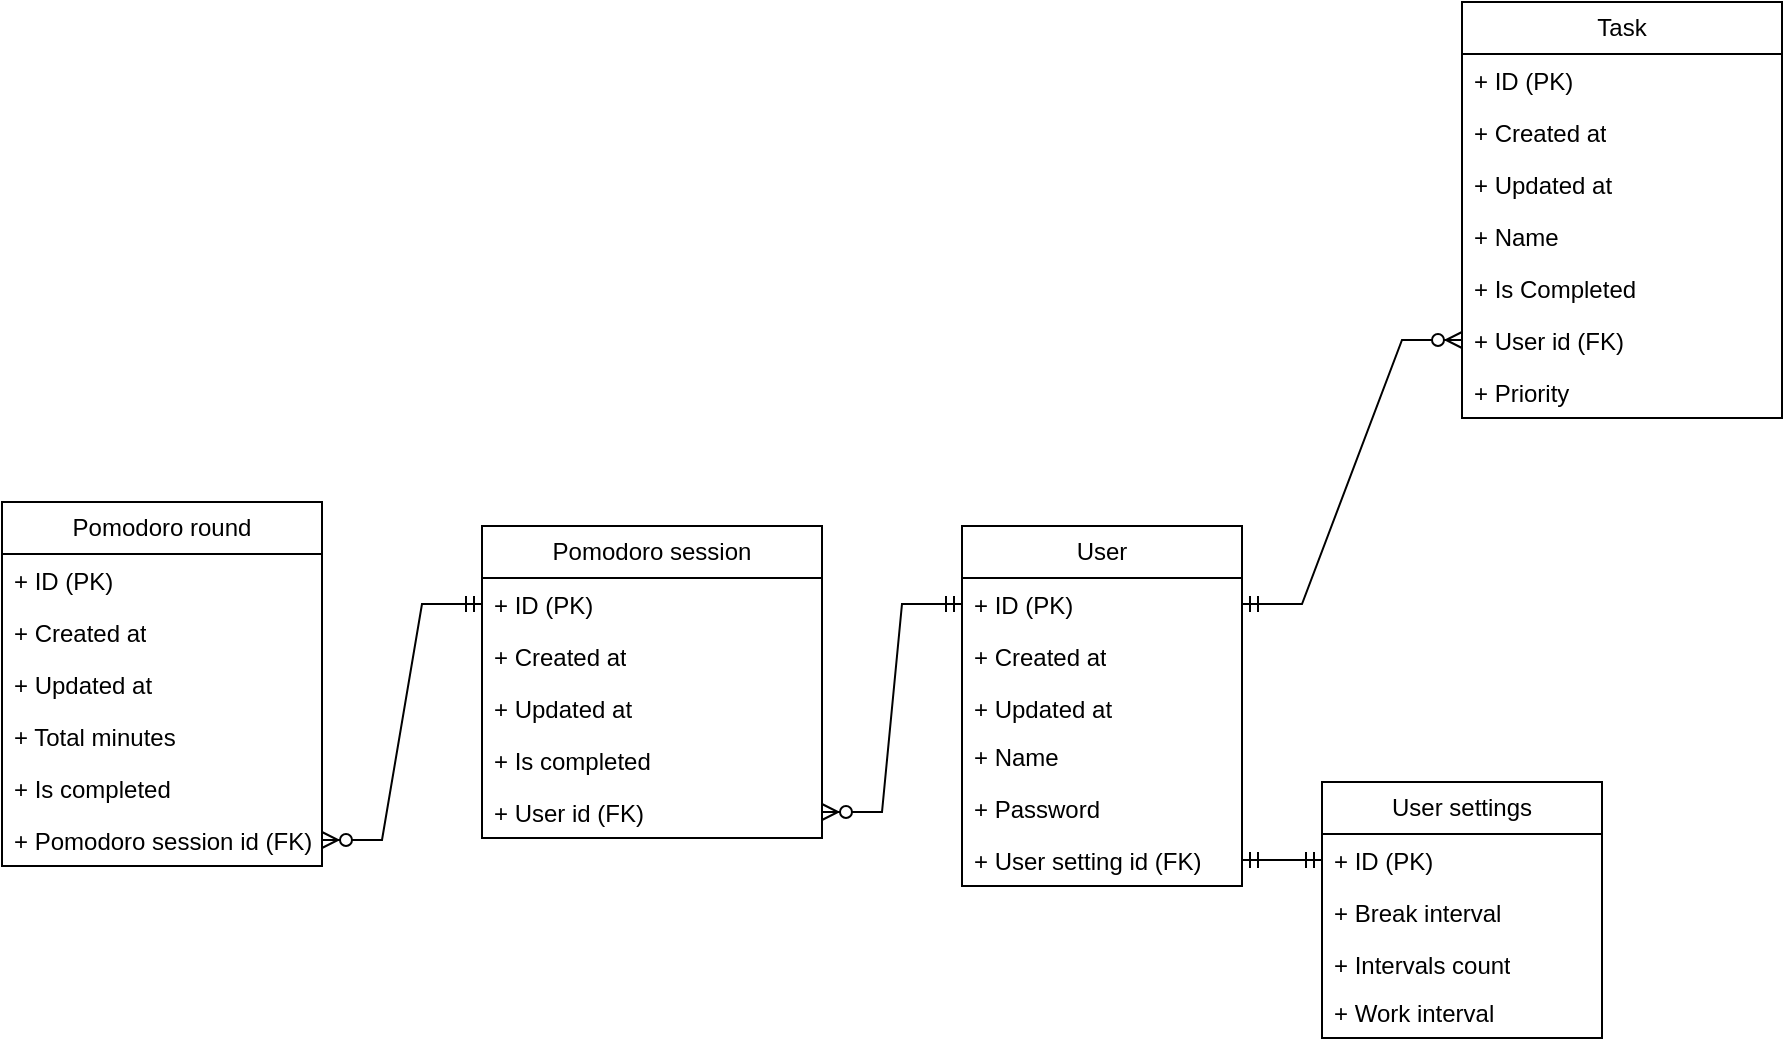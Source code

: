 <mxfile version="24.0.7" type="device">
  <diagram name="Страница — 1" id="Pn02A32nqaSbkwbhJP6s">
    <mxGraphModel dx="1155" dy="1823" grid="1" gridSize="10" guides="1" tooltips="1" connect="1" arrows="1" fold="1" page="1" pageScale="1" pageWidth="827" pageHeight="1169" math="0" shadow="0">
      <root>
        <mxCell id="0" />
        <mxCell id="1" parent="0" />
        <mxCell id="_7nHvZSnpr9Q2AP9a_Cp-71" value="Pomodoro round" style="swimlane;fontStyle=0;childLayout=stackLayout;horizontal=1;startSize=26;fillColor=none;horizontalStack=0;resizeParent=1;resizeParentMax=0;resizeLast=0;collapsible=1;marginBottom=0;whiteSpace=wrap;html=1;" parent="1" vertex="1">
          <mxGeometry x="20" y="60" width="160" height="182" as="geometry" />
        </mxCell>
        <mxCell id="_7nHvZSnpr9Q2AP9a_Cp-72" value="+ ID (PK)" style="text;strokeColor=none;fillColor=none;align=left;verticalAlign=top;spacingLeft=4;spacingRight=4;overflow=hidden;rotatable=0;points=[[0,0.5],[1,0.5]];portConstraint=eastwest;whiteSpace=wrap;html=1;" parent="_7nHvZSnpr9Q2AP9a_Cp-71" vertex="1">
          <mxGeometry y="26" width="160" height="26" as="geometry" />
        </mxCell>
        <mxCell id="_7nHvZSnpr9Q2AP9a_Cp-73" value="+ Created at" style="text;strokeColor=none;fillColor=none;align=left;verticalAlign=top;spacingLeft=4;spacingRight=4;overflow=hidden;rotatable=0;points=[[0,0.5],[1,0.5]];portConstraint=eastwest;whiteSpace=wrap;html=1;" parent="_7nHvZSnpr9Q2AP9a_Cp-71" vertex="1">
          <mxGeometry y="52" width="160" height="26" as="geometry" />
        </mxCell>
        <mxCell id="_7nHvZSnpr9Q2AP9a_Cp-74" value="+ Updated at" style="text;strokeColor=none;fillColor=none;align=left;verticalAlign=top;spacingLeft=4;spacingRight=4;overflow=hidden;rotatable=0;points=[[0,0.5],[1,0.5]];portConstraint=eastwest;whiteSpace=wrap;html=1;" parent="_7nHvZSnpr9Q2AP9a_Cp-71" vertex="1">
          <mxGeometry y="78" width="160" height="26" as="geometry" />
        </mxCell>
        <mxCell id="_7nHvZSnpr9Q2AP9a_Cp-75" value="+ Total minutes" style="text;strokeColor=none;fillColor=none;align=left;verticalAlign=top;spacingLeft=4;spacingRight=4;overflow=hidden;rotatable=0;points=[[0,0.5],[1,0.5]];portConstraint=eastwest;whiteSpace=wrap;html=1;" parent="_7nHvZSnpr9Q2AP9a_Cp-71" vertex="1">
          <mxGeometry y="104" width="160" height="26" as="geometry" />
        </mxCell>
        <mxCell id="ahXHsV7Ry0awvVkbS-KD-1" value="+ Is completed" style="text;strokeColor=none;fillColor=none;align=left;verticalAlign=top;spacingLeft=4;spacingRight=4;overflow=hidden;rotatable=0;points=[[0,0.5],[1,0.5]];portConstraint=eastwest;whiteSpace=wrap;html=1;" parent="_7nHvZSnpr9Q2AP9a_Cp-71" vertex="1">
          <mxGeometry y="130" width="160" height="26" as="geometry" />
        </mxCell>
        <mxCell id="OnewYWDgxAy4compF4wa-20" value="+ Pomodoro session id (FK)" style="text;strokeColor=none;fillColor=none;align=left;verticalAlign=top;spacingLeft=4;spacingRight=4;overflow=hidden;rotatable=0;points=[[0,0.5],[1,0.5]];portConstraint=eastwest;whiteSpace=wrap;html=1;" parent="_7nHvZSnpr9Q2AP9a_Cp-71" vertex="1">
          <mxGeometry y="156" width="160" height="26" as="geometry" />
        </mxCell>
        <mxCell id="_7nHvZSnpr9Q2AP9a_Cp-76" value="Pomodoro session" style="swimlane;fontStyle=0;childLayout=stackLayout;horizontal=1;startSize=26;fillColor=none;horizontalStack=0;resizeParent=1;resizeParentMax=0;resizeLast=0;collapsible=1;marginBottom=0;whiteSpace=wrap;html=1;" parent="1" vertex="1">
          <mxGeometry x="260" y="72" width="170" height="156" as="geometry" />
        </mxCell>
        <mxCell id="_7nHvZSnpr9Q2AP9a_Cp-77" value="+ ID (PK)" style="text;strokeColor=none;fillColor=none;align=left;verticalAlign=top;spacingLeft=4;spacingRight=4;overflow=hidden;rotatable=0;points=[[0,0.5],[1,0.5]];portConstraint=eastwest;whiteSpace=wrap;html=1;" parent="_7nHvZSnpr9Q2AP9a_Cp-76" vertex="1">
          <mxGeometry y="26" width="170" height="26" as="geometry" />
        </mxCell>
        <mxCell id="_7nHvZSnpr9Q2AP9a_Cp-78" value="+ Created at" style="text;strokeColor=none;fillColor=none;align=left;verticalAlign=top;spacingLeft=4;spacingRight=4;overflow=hidden;rotatable=0;points=[[0,0.5],[1,0.5]];portConstraint=eastwest;whiteSpace=wrap;html=1;" parent="_7nHvZSnpr9Q2AP9a_Cp-76" vertex="1">
          <mxGeometry y="52" width="170" height="26" as="geometry" />
        </mxCell>
        <mxCell id="_7nHvZSnpr9Q2AP9a_Cp-79" value="+ Updated at" style="text;strokeColor=none;fillColor=none;align=left;verticalAlign=top;spacingLeft=4;spacingRight=4;overflow=hidden;rotatable=0;points=[[0,0.5],[1,0.5]];portConstraint=eastwest;whiteSpace=wrap;html=1;" parent="_7nHvZSnpr9Q2AP9a_Cp-76" vertex="1">
          <mxGeometry y="78" width="170" height="26" as="geometry" />
        </mxCell>
        <mxCell id="OnewYWDgxAy4compF4wa-21" value="+ Is completed" style="text;strokeColor=none;fillColor=none;align=left;verticalAlign=top;spacingLeft=4;spacingRight=4;overflow=hidden;rotatable=0;points=[[0,0.5],[1,0.5]];portConstraint=eastwest;whiteSpace=wrap;html=1;" parent="_7nHvZSnpr9Q2AP9a_Cp-76" vertex="1">
          <mxGeometry y="104" width="170" height="26" as="geometry" />
        </mxCell>
        <mxCell id="OnewYWDgxAy4compF4wa-22" value="+ User id (FK)" style="text;strokeColor=none;fillColor=none;align=left;verticalAlign=top;spacingLeft=4;spacingRight=4;overflow=hidden;rotatable=0;points=[[0,0.5],[1,0.5]];portConstraint=eastwest;whiteSpace=wrap;html=1;" parent="_7nHvZSnpr9Q2AP9a_Cp-76" vertex="1">
          <mxGeometry y="130" width="170" height="26" as="geometry" />
        </mxCell>
        <mxCell id="_7nHvZSnpr9Q2AP9a_Cp-80" value="User" style="swimlane;fontStyle=0;childLayout=stackLayout;horizontal=1;startSize=26;fillColor=none;horizontalStack=0;resizeParent=1;resizeParentMax=0;resizeLast=0;collapsible=1;marginBottom=0;whiteSpace=wrap;html=1;" parent="1" vertex="1">
          <mxGeometry x="500" y="72" width="140" height="180" as="geometry" />
        </mxCell>
        <mxCell id="_7nHvZSnpr9Q2AP9a_Cp-81" value="+ ID (PK)" style="text;strokeColor=none;fillColor=none;align=left;verticalAlign=top;spacingLeft=4;spacingRight=4;overflow=hidden;rotatable=0;points=[[0,0.5],[1,0.5]];portConstraint=eastwest;whiteSpace=wrap;html=1;" parent="_7nHvZSnpr9Q2AP9a_Cp-80" vertex="1">
          <mxGeometry y="26" width="140" height="26" as="geometry" />
        </mxCell>
        <mxCell id="_7nHvZSnpr9Q2AP9a_Cp-82" value="+ Created at" style="text;strokeColor=none;fillColor=none;align=left;verticalAlign=top;spacingLeft=4;spacingRight=4;overflow=hidden;rotatable=0;points=[[0,0.5],[1,0.5]];portConstraint=eastwest;whiteSpace=wrap;html=1;" parent="_7nHvZSnpr9Q2AP9a_Cp-80" vertex="1">
          <mxGeometry y="52" width="140" height="26" as="geometry" />
        </mxCell>
        <mxCell id="_7nHvZSnpr9Q2AP9a_Cp-83" value="+ Updated at" style="text;strokeColor=none;fillColor=none;align=left;verticalAlign=top;spacingLeft=4;spacingRight=4;overflow=hidden;rotatable=0;points=[[0,0.5],[1,0.5]];portConstraint=eastwest;whiteSpace=wrap;html=1;" parent="_7nHvZSnpr9Q2AP9a_Cp-80" vertex="1">
          <mxGeometry y="78" width="140" height="24" as="geometry" />
        </mxCell>
        <mxCell id="_7nHvZSnpr9Q2AP9a_Cp-84" value="+ Name" style="text;strokeColor=none;fillColor=none;align=left;verticalAlign=top;spacingLeft=4;spacingRight=4;overflow=hidden;rotatable=0;points=[[0,0.5],[1,0.5]];portConstraint=eastwest;whiteSpace=wrap;html=1;" parent="_7nHvZSnpr9Q2AP9a_Cp-80" vertex="1">
          <mxGeometry y="102" width="140" height="26" as="geometry" />
        </mxCell>
        <mxCell id="OnewYWDgxAy4compF4wa-24" value="+ Password" style="text;strokeColor=none;fillColor=none;align=left;verticalAlign=top;spacingLeft=4;spacingRight=4;overflow=hidden;rotatable=0;points=[[0,0.5],[1,0.5]];portConstraint=eastwest;whiteSpace=wrap;html=1;" parent="_7nHvZSnpr9Q2AP9a_Cp-80" vertex="1">
          <mxGeometry y="128" width="140" height="26" as="geometry" />
        </mxCell>
        <mxCell id="OnewYWDgxAy4compF4wa-31" value="+ User setting id (FK)" style="text;strokeColor=none;fillColor=none;align=left;verticalAlign=top;spacingLeft=4;spacingRight=4;overflow=hidden;rotatable=0;points=[[0,0.5],[1,0.5]];portConstraint=eastwest;whiteSpace=wrap;html=1;" parent="_7nHvZSnpr9Q2AP9a_Cp-80" vertex="1">
          <mxGeometry y="154" width="140" height="26" as="geometry" />
        </mxCell>
        <mxCell id="_7nHvZSnpr9Q2AP9a_Cp-85" value="Task" style="swimlane;fontStyle=0;childLayout=stackLayout;horizontal=1;startSize=26;fillColor=none;horizontalStack=0;resizeParent=1;resizeParentMax=0;resizeLast=0;collapsible=1;marginBottom=0;whiteSpace=wrap;html=1;" parent="1" vertex="1">
          <mxGeometry x="750" y="-190" width="160" height="208" as="geometry" />
        </mxCell>
        <mxCell id="_7nHvZSnpr9Q2AP9a_Cp-86" value="+ ID (PK)" style="text;strokeColor=none;fillColor=none;align=left;verticalAlign=top;spacingLeft=4;spacingRight=4;overflow=hidden;rotatable=0;points=[[0,0.5],[1,0.5]];portConstraint=eastwest;whiteSpace=wrap;html=1;" parent="_7nHvZSnpr9Q2AP9a_Cp-85" vertex="1">
          <mxGeometry y="26" width="160" height="26" as="geometry" />
        </mxCell>
        <mxCell id="_7nHvZSnpr9Q2AP9a_Cp-87" value="+ Created at" style="text;strokeColor=none;fillColor=none;align=left;verticalAlign=top;spacingLeft=4;spacingRight=4;overflow=hidden;rotatable=0;points=[[0,0.5],[1,0.5]];portConstraint=eastwest;whiteSpace=wrap;html=1;" parent="_7nHvZSnpr9Q2AP9a_Cp-85" vertex="1">
          <mxGeometry y="52" width="160" height="26" as="geometry" />
        </mxCell>
        <mxCell id="_7nHvZSnpr9Q2AP9a_Cp-88" value="+ Updated at" style="text;strokeColor=none;fillColor=none;align=left;verticalAlign=top;spacingLeft=4;spacingRight=4;overflow=hidden;rotatable=0;points=[[0,0.5],[1,0.5]];portConstraint=eastwest;whiteSpace=wrap;html=1;" parent="_7nHvZSnpr9Q2AP9a_Cp-85" vertex="1">
          <mxGeometry y="78" width="160" height="26" as="geometry" />
        </mxCell>
        <mxCell id="ckKHASnRKInOU3GCnmBj-1" value="+ Name" style="text;strokeColor=none;fillColor=none;align=left;verticalAlign=top;spacingLeft=4;spacingRight=4;overflow=hidden;rotatable=0;points=[[0,0.5],[1,0.5]];portConstraint=eastwest;whiteSpace=wrap;html=1;" parent="_7nHvZSnpr9Q2AP9a_Cp-85" vertex="1">
          <mxGeometry y="104" width="160" height="26" as="geometry" />
        </mxCell>
        <mxCell id="_7nHvZSnpr9Q2AP9a_Cp-89" value="+ Is Completed" style="text;strokeColor=none;fillColor=none;align=left;verticalAlign=top;spacingLeft=4;spacingRight=4;overflow=hidden;rotatable=0;points=[[0,0.5],[1,0.5]];portConstraint=eastwest;whiteSpace=wrap;html=1;" parent="_7nHvZSnpr9Q2AP9a_Cp-85" vertex="1">
          <mxGeometry y="130" width="160" height="26" as="geometry" />
        </mxCell>
        <mxCell id="_7nHvZSnpr9Q2AP9a_Cp-90" value="+ User id (FK)" style="text;strokeColor=none;fillColor=none;align=left;verticalAlign=top;spacingLeft=4;spacingRight=4;overflow=hidden;rotatable=0;points=[[0,0.5],[1,0.5]];portConstraint=eastwest;whiteSpace=wrap;html=1;" parent="_7nHvZSnpr9Q2AP9a_Cp-85" vertex="1">
          <mxGeometry y="156" width="160" height="26" as="geometry" />
        </mxCell>
        <mxCell id="OnewYWDgxAy4compF4wa-213" value="+ Priority" style="text;strokeColor=none;fillColor=none;align=left;verticalAlign=top;spacingLeft=4;spacingRight=4;overflow=hidden;rotatable=0;points=[[0,0.5],[1,0.5]];portConstraint=eastwest;whiteSpace=wrap;html=1;" parent="_7nHvZSnpr9Q2AP9a_Cp-85" vertex="1">
          <mxGeometry y="182" width="160" height="26" as="geometry" />
        </mxCell>
        <mxCell id="OnewYWDgxAy4compF4wa-25" value="User settings" style="swimlane;fontStyle=0;childLayout=stackLayout;horizontal=1;startSize=26;fillColor=none;horizontalStack=0;resizeParent=1;resizeParentMax=0;resizeLast=0;collapsible=1;marginBottom=0;whiteSpace=wrap;html=1;" parent="1" vertex="1">
          <mxGeometry x="680" y="200" width="140" height="128" as="geometry" />
        </mxCell>
        <mxCell id="OnewYWDgxAy4compF4wa-26" value="+ ID (PK)" style="text;strokeColor=none;fillColor=none;align=left;verticalAlign=top;spacingLeft=4;spacingRight=4;overflow=hidden;rotatable=0;points=[[0,0.5],[1,0.5]];portConstraint=eastwest;whiteSpace=wrap;html=1;" parent="OnewYWDgxAy4compF4wa-25" vertex="1">
          <mxGeometry y="26" width="140" height="26" as="geometry" />
        </mxCell>
        <mxCell id="OnewYWDgxAy4compF4wa-27" value="+ Break interval" style="text;strokeColor=none;fillColor=none;align=left;verticalAlign=top;spacingLeft=4;spacingRight=4;overflow=hidden;rotatable=0;points=[[0,0.5],[1,0.5]];portConstraint=eastwest;whiteSpace=wrap;html=1;" parent="OnewYWDgxAy4compF4wa-25" vertex="1">
          <mxGeometry y="52" width="140" height="26" as="geometry" />
        </mxCell>
        <mxCell id="OnewYWDgxAy4compF4wa-28" value="+ Intervals count" style="text;strokeColor=none;fillColor=none;align=left;verticalAlign=top;spacingLeft=4;spacingRight=4;overflow=hidden;rotatable=0;points=[[0,0.5],[1,0.5]];portConstraint=eastwest;whiteSpace=wrap;html=1;" parent="OnewYWDgxAy4compF4wa-25" vertex="1">
          <mxGeometry y="78" width="140" height="24" as="geometry" />
        </mxCell>
        <mxCell id="OnewYWDgxAy4compF4wa-29" value="+ Work interval" style="text;strokeColor=none;fillColor=none;align=left;verticalAlign=top;spacingLeft=4;spacingRight=4;overflow=hidden;rotatable=0;points=[[0,0.5],[1,0.5]];portConstraint=eastwest;whiteSpace=wrap;html=1;" parent="OnewYWDgxAy4compF4wa-25" vertex="1">
          <mxGeometry y="102" width="140" height="26" as="geometry" />
        </mxCell>
        <mxCell id="OnewYWDgxAy4compF4wa-182" value="" style="edgeStyle=entityRelationEdgeStyle;fontSize=12;html=1;endArrow=ERmandOne;startArrow=ERmandOne;rounded=0;" parent="1" source="OnewYWDgxAy4compF4wa-31" target="OnewYWDgxAy4compF4wa-26" edge="1">
          <mxGeometry width="100" height="100" relative="1" as="geometry">
            <mxPoint x="590" y="360" as="sourcePoint" />
            <mxPoint x="690" y="260" as="targetPoint" />
          </mxGeometry>
        </mxCell>
        <mxCell id="OnewYWDgxAy4compF4wa-216" value="" style="edgeStyle=entityRelationEdgeStyle;fontSize=12;html=1;endArrow=ERzeroToMany;startArrow=ERmandOne;rounded=0;" parent="1" source="_7nHvZSnpr9Q2AP9a_Cp-81" target="_7nHvZSnpr9Q2AP9a_Cp-90" edge="1">
          <mxGeometry width="100" height="100" relative="1" as="geometry">
            <mxPoint x="650" y="109" as="sourcePoint" />
            <mxPoint x="790" y="18" as="targetPoint" />
          </mxGeometry>
        </mxCell>
        <mxCell id="OnewYWDgxAy4compF4wa-221" value="" style="edgeStyle=entityRelationEdgeStyle;fontSize=12;html=1;endArrow=ERzeroToMany;startArrow=ERmandOne;rounded=0;" parent="1" source="_7nHvZSnpr9Q2AP9a_Cp-81" target="OnewYWDgxAy4compF4wa-22" edge="1">
          <mxGeometry width="100" height="100" relative="1" as="geometry">
            <mxPoint x="320" y="80" as="sourcePoint" />
            <mxPoint x="420" y="-20" as="targetPoint" />
          </mxGeometry>
        </mxCell>
        <mxCell id="OnewYWDgxAy4compF4wa-224" value="" style="edgeStyle=entityRelationEdgeStyle;fontSize=12;html=1;endArrow=ERzeroToMany;startArrow=ERmandOne;rounded=0;" parent="1" source="_7nHvZSnpr9Q2AP9a_Cp-77" target="OnewYWDgxAy4compF4wa-20" edge="1">
          <mxGeometry width="100" height="100" relative="1" as="geometry">
            <mxPoint x="160" y="328" as="sourcePoint" />
            <mxPoint x="260" y="228" as="targetPoint" />
          </mxGeometry>
        </mxCell>
      </root>
    </mxGraphModel>
  </diagram>
</mxfile>

